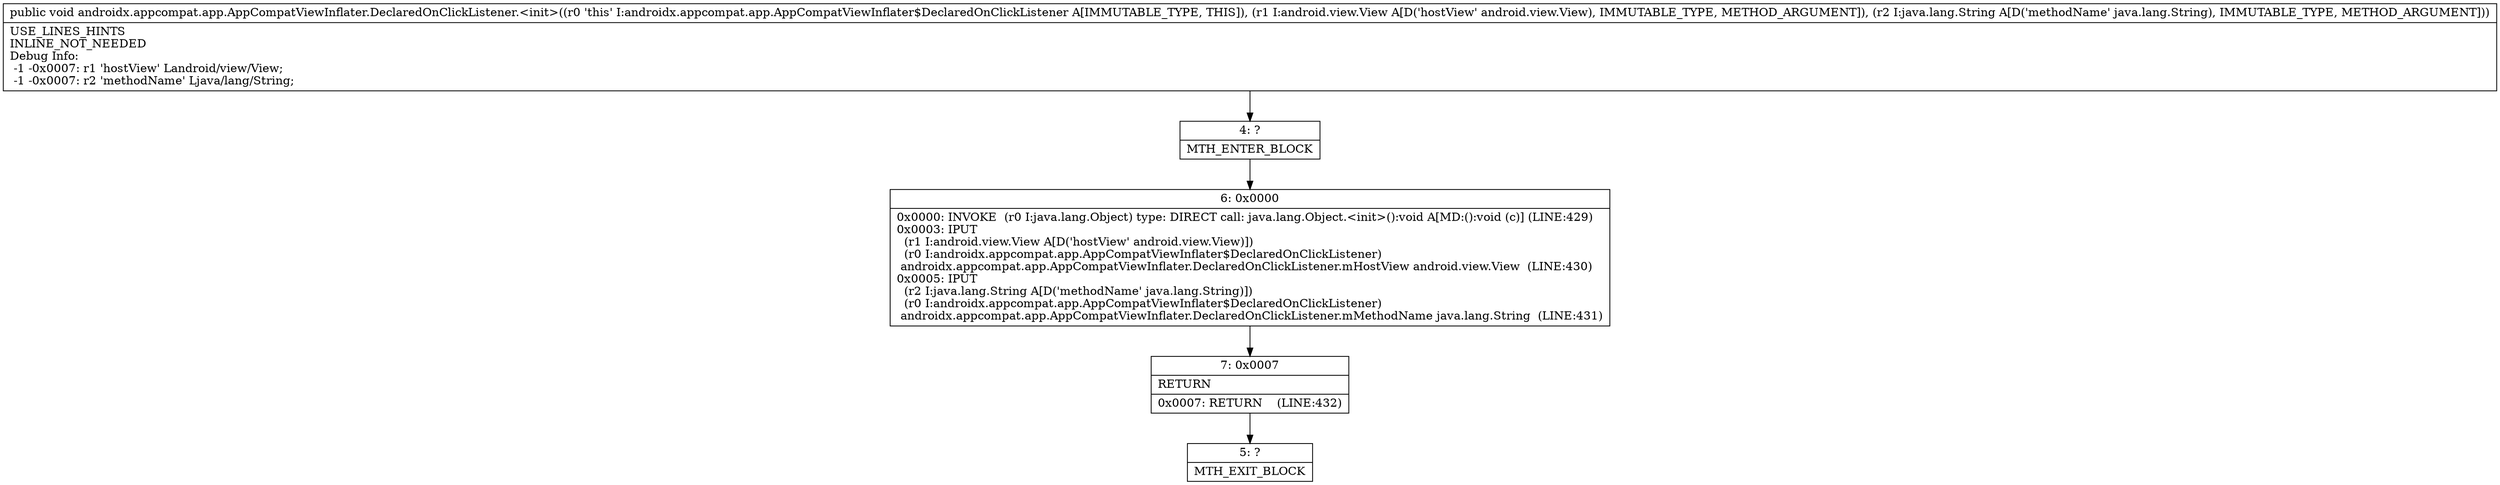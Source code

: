 digraph "CFG forandroidx.appcompat.app.AppCompatViewInflater.DeclaredOnClickListener.\<init\>(Landroid\/view\/View;Ljava\/lang\/String;)V" {
Node_4 [shape=record,label="{4\:\ ?|MTH_ENTER_BLOCK\l}"];
Node_6 [shape=record,label="{6\:\ 0x0000|0x0000: INVOKE  (r0 I:java.lang.Object) type: DIRECT call: java.lang.Object.\<init\>():void A[MD:():void (c)] (LINE:429)\l0x0003: IPUT  \l  (r1 I:android.view.View A[D('hostView' android.view.View)])\l  (r0 I:androidx.appcompat.app.AppCompatViewInflater$DeclaredOnClickListener)\l androidx.appcompat.app.AppCompatViewInflater.DeclaredOnClickListener.mHostView android.view.View  (LINE:430)\l0x0005: IPUT  \l  (r2 I:java.lang.String A[D('methodName' java.lang.String)])\l  (r0 I:androidx.appcompat.app.AppCompatViewInflater$DeclaredOnClickListener)\l androidx.appcompat.app.AppCompatViewInflater.DeclaredOnClickListener.mMethodName java.lang.String  (LINE:431)\l}"];
Node_7 [shape=record,label="{7\:\ 0x0007|RETURN\l|0x0007: RETURN    (LINE:432)\l}"];
Node_5 [shape=record,label="{5\:\ ?|MTH_EXIT_BLOCK\l}"];
MethodNode[shape=record,label="{public void androidx.appcompat.app.AppCompatViewInflater.DeclaredOnClickListener.\<init\>((r0 'this' I:androidx.appcompat.app.AppCompatViewInflater$DeclaredOnClickListener A[IMMUTABLE_TYPE, THIS]), (r1 I:android.view.View A[D('hostView' android.view.View), IMMUTABLE_TYPE, METHOD_ARGUMENT]), (r2 I:java.lang.String A[D('methodName' java.lang.String), IMMUTABLE_TYPE, METHOD_ARGUMENT]))  | USE_LINES_HINTS\lINLINE_NOT_NEEDED\lDebug Info:\l  \-1 \-0x0007: r1 'hostView' Landroid\/view\/View;\l  \-1 \-0x0007: r2 'methodName' Ljava\/lang\/String;\l}"];
MethodNode -> Node_4;Node_4 -> Node_6;
Node_6 -> Node_7;
Node_7 -> Node_5;
}

